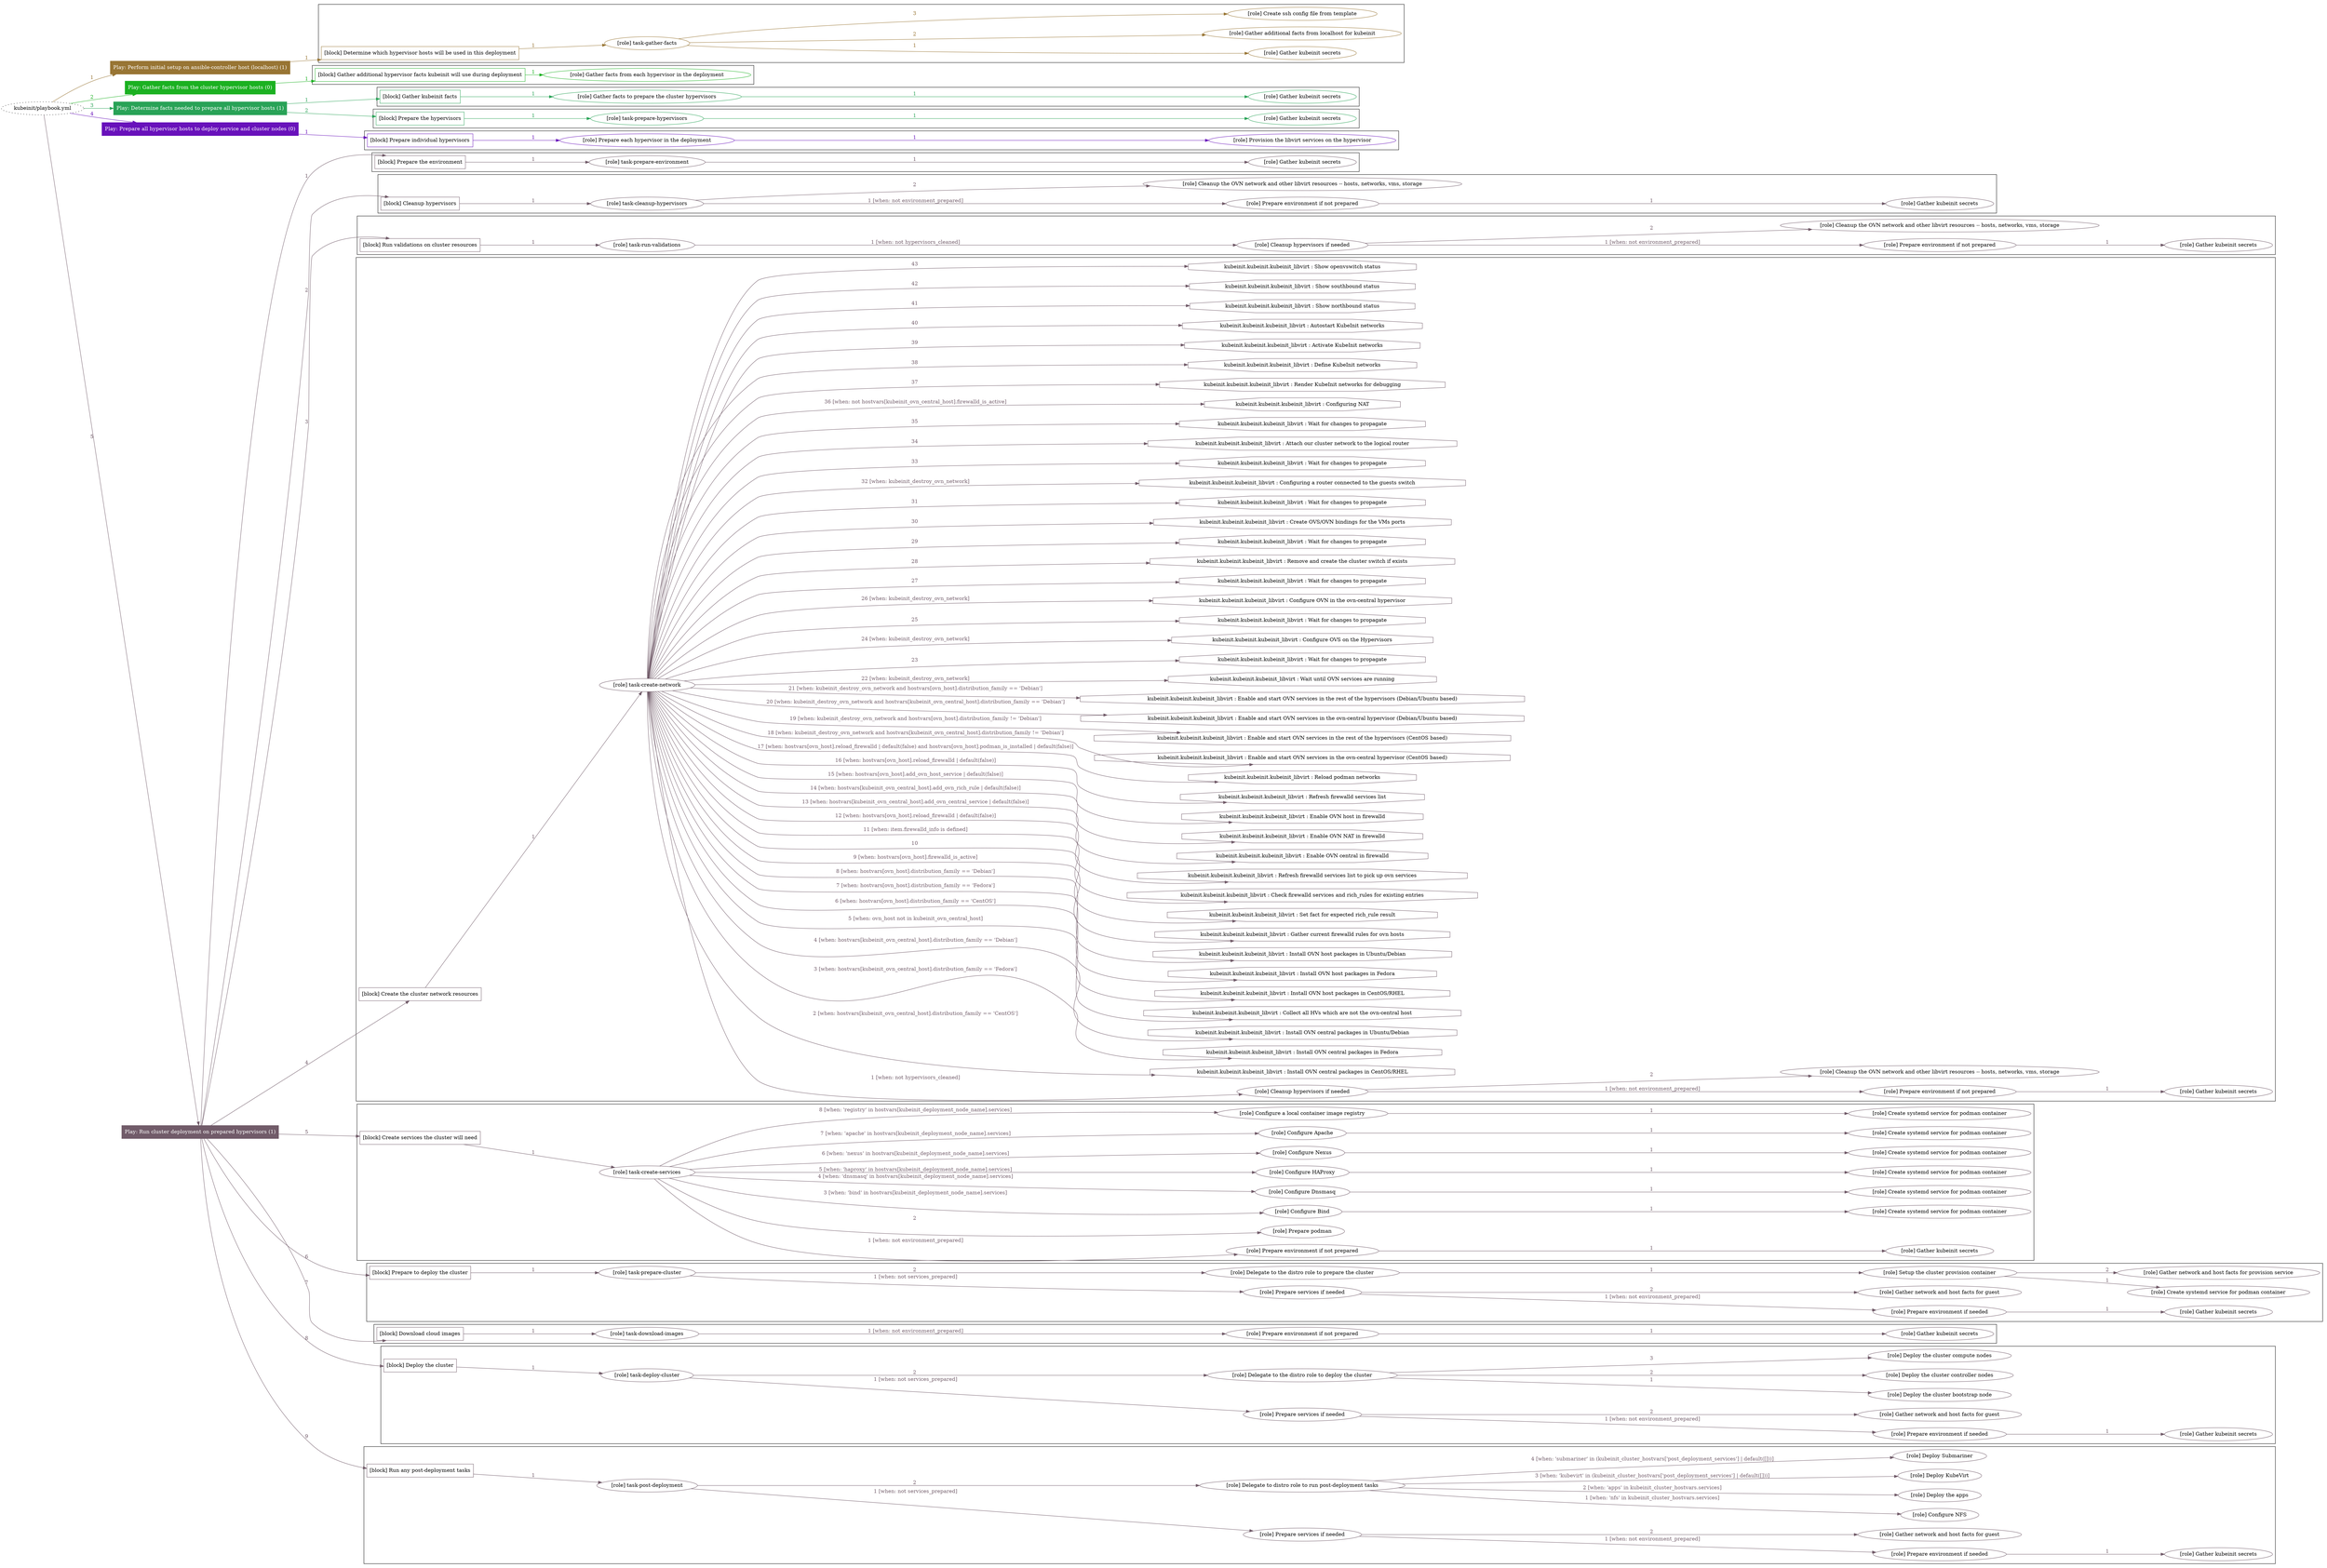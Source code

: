 digraph {
	graph [concentrate=true ordering=in rankdir=LR ratio=fill]
	edge [esep=5 sep=10]
	"kubeinit/playbook.yml" [URL="/home/runner/work/kubeinit/kubeinit/kubeinit/playbook.yml" id=playbook_6d75d7eb style=dotted]
	"kubeinit/playbook.yml" -> play_4eb28a0e [label="1 " color="#987534" fontcolor="#987534" id=edge_3b4f76fb labeltooltip="1 " tooltip="1 "]
	subgraph "Play: Perform initial setup on ansible-controller host (localhost) (1)" {
		play_4eb28a0e [label="Play: Perform initial setup on ansible-controller host (localhost) (1)" URL="/home/runner/work/kubeinit/kubeinit/kubeinit/playbook.yml" color="#987534" fontcolor="#ffffff" id=play_4eb28a0e shape=box style=filled tooltip=localhost]
		play_4eb28a0e -> block_fb39ab9a [label=1 color="#987534" fontcolor="#987534" id=edge_4cac0144 labeltooltip=1 tooltip=1]
		subgraph cluster_block_fb39ab9a {
			block_fb39ab9a [label="[block] Determine which hypervisor hosts will be used in this deployment" URL="/home/runner/work/kubeinit/kubeinit/kubeinit/playbook.yml" color="#987534" id=block_fb39ab9a labeltooltip="Determine which hypervisor hosts will be used in this deployment" shape=box tooltip="Determine which hypervisor hosts will be used in this deployment"]
			block_fb39ab9a -> role_07800cae [label="1 " color="#987534" fontcolor="#987534" id=edge_166e7431 labeltooltip="1 " tooltip="1 "]
			subgraph "task-gather-facts" {
				role_07800cae [label="[role] task-gather-facts" URL="/home/runner/work/kubeinit/kubeinit/kubeinit/playbook.yml" color="#987534" id=role_07800cae tooltip="task-gather-facts"]
				role_07800cae -> role_8bb4fa73 [label="1 " color="#987534" fontcolor="#987534" id=edge_39d17b05 labeltooltip="1 " tooltip="1 "]
				subgraph "Gather kubeinit secrets" {
					role_8bb4fa73 [label="[role] Gather kubeinit secrets" URL="/home/runner/.ansible/collections/ansible_collections/kubeinit/kubeinit/roles/kubeinit_prepare/tasks/build_hypervisors_group.yml" color="#987534" id=role_8bb4fa73 tooltip="Gather kubeinit secrets"]
				}
				role_07800cae -> role_4e947a62 [label="2 " color="#987534" fontcolor="#987534" id=edge_9e4c9662 labeltooltip="2 " tooltip="2 "]
				subgraph "Gather additional facts from localhost for kubeinit" {
					role_4e947a62 [label="[role] Gather additional facts from localhost for kubeinit" URL="/home/runner/.ansible/collections/ansible_collections/kubeinit/kubeinit/roles/kubeinit_prepare/tasks/build_hypervisors_group.yml" color="#987534" id=role_4e947a62 tooltip="Gather additional facts from localhost for kubeinit"]
				}
				role_07800cae -> role_e1479cbc [label="3 " color="#987534" fontcolor="#987534" id=edge_87c5c38b labeltooltip="3 " tooltip="3 "]
				subgraph "Create ssh config file from template" {
					role_e1479cbc [label="[role] Create ssh config file from template" URL="/home/runner/.ansible/collections/ansible_collections/kubeinit/kubeinit/roles/kubeinit_prepare/tasks/build_hypervisors_group.yml" color="#987534" id=role_e1479cbc tooltip="Create ssh config file from template"]
				}
			}
		}
	}
	"kubeinit/playbook.yml" -> play_75241814 [label="2 " color="#1bb121" fontcolor="#1bb121" id=edge_1bda5111 labeltooltip="2 " tooltip="2 "]
	subgraph "Play: Gather facts from the cluster hypervisor hosts (0)" {
		play_75241814 [label="Play: Gather facts from the cluster hypervisor hosts (0)" URL="/home/runner/work/kubeinit/kubeinit/kubeinit/playbook.yml" color="#1bb121" fontcolor="#ffffff" id=play_75241814 shape=box style=filled tooltip="Play: Gather facts from the cluster hypervisor hosts (0)"]
		play_75241814 -> block_23e46cdf [label=1 color="#1bb121" fontcolor="#1bb121" id=edge_33d0d968 labeltooltip=1 tooltip=1]
		subgraph cluster_block_23e46cdf {
			block_23e46cdf [label="[block] Gather additional hypervisor facts kubeinit will use during deployment" URL="/home/runner/work/kubeinit/kubeinit/kubeinit/playbook.yml" color="#1bb121" id=block_23e46cdf labeltooltip="Gather additional hypervisor facts kubeinit will use during deployment" shape=box tooltip="Gather additional hypervisor facts kubeinit will use during deployment"]
			block_23e46cdf -> role_6e5f811b [label="1 " color="#1bb121" fontcolor="#1bb121" id=edge_6fa440cb labeltooltip="1 " tooltip="1 "]
			subgraph "Gather facts from each hypervisor in the deployment" {
				role_6e5f811b [label="[role] Gather facts from each hypervisor in the deployment" URL="/home/runner/work/kubeinit/kubeinit/kubeinit/playbook.yml" color="#1bb121" id=role_6e5f811b tooltip="Gather facts from each hypervisor in the deployment"]
			}
		}
	}
	"kubeinit/playbook.yml" -> play_9c21afc1 [label="3 " color="#29a357" fontcolor="#29a357" id=edge_b201e40e labeltooltip="3 " tooltip="3 "]
	subgraph "Play: Determine facts needed to prepare all hypervisor hosts (1)" {
		play_9c21afc1 [label="Play: Determine facts needed to prepare all hypervisor hosts (1)" URL="/home/runner/work/kubeinit/kubeinit/kubeinit/playbook.yml" color="#29a357" fontcolor="#ffffff" id=play_9c21afc1 shape=box style=filled tooltip=localhost]
		play_9c21afc1 -> block_9061ac91 [label=1 color="#29a357" fontcolor="#29a357" id=edge_c41da6a5 labeltooltip=1 tooltip=1]
		subgraph cluster_block_9061ac91 {
			block_9061ac91 [label="[block] Gather kubeinit facts" URL="/home/runner/work/kubeinit/kubeinit/kubeinit/playbook.yml" color="#29a357" id=block_9061ac91 labeltooltip="Gather kubeinit facts" shape=box tooltip="Gather kubeinit facts"]
			block_9061ac91 -> role_3437f79a [label="1 " color="#29a357" fontcolor="#29a357" id=edge_a9e707d2 labeltooltip="1 " tooltip="1 "]
			subgraph "Gather facts to prepare the cluster hypervisors" {
				role_3437f79a [label="[role] Gather facts to prepare the cluster hypervisors" URL="/home/runner/work/kubeinit/kubeinit/kubeinit/playbook.yml" color="#29a357" id=role_3437f79a tooltip="Gather facts to prepare the cluster hypervisors"]
				role_3437f79a -> role_9d4a611f [label="1 " color="#29a357" fontcolor="#29a357" id=edge_6096acae labeltooltip="1 " tooltip="1 "]
				subgraph "Gather kubeinit secrets" {
					role_9d4a611f [label="[role] Gather kubeinit secrets" URL="/home/runner/.ansible/collections/ansible_collections/kubeinit/kubeinit/roles/kubeinit_prepare/tasks/gather_kubeinit_facts.yml" color="#29a357" id=role_9d4a611f tooltip="Gather kubeinit secrets"]
				}
			}
		}
		play_9c21afc1 -> block_7bc1961d [label=2 color="#29a357" fontcolor="#29a357" id=edge_66d991bd labeltooltip=2 tooltip=2]
		subgraph cluster_block_7bc1961d {
			block_7bc1961d [label="[block] Prepare the hypervisors" URL="/home/runner/work/kubeinit/kubeinit/kubeinit/playbook.yml" color="#29a357" id=block_7bc1961d labeltooltip="Prepare the hypervisors" shape=box tooltip="Prepare the hypervisors"]
			block_7bc1961d -> role_7c71cc6e [label="1 " color="#29a357" fontcolor="#29a357" id=edge_077ff791 labeltooltip="1 " tooltip="1 "]
			subgraph "task-prepare-hypervisors" {
				role_7c71cc6e [label="[role] task-prepare-hypervisors" URL="/home/runner/work/kubeinit/kubeinit/kubeinit/playbook.yml" color="#29a357" id=role_7c71cc6e tooltip="task-prepare-hypervisors"]
				role_7c71cc6e -> role_be514794 [label="1 " color="#29a357" fontcolor="#29a357" id=edge_4c6e8bc1 labeltooltip="1 " tooltip="1 "]
				subgraph "Gather kubeinit secrets" {
					role_be514794 [label="[role] Gather kubeinit secrets" URL="/home/runner/.ansible/collections/ansible_collections/kubeinit/kubeinit/roles/kubeinit_prepare/tasks/gather_kubeinit_facts.yml" color="#29a357" id=role_be514794 tooltip="Gather kubeinit secrets"]
				}
			}
		}
	}
	"kubeinit/playbook.yml" -> play_15785706 [label="4 " color="#6811bb" fontcolor="#6811bb" id=edge_51c49488 labeltooltip="4 " tooltip="4 "]
	subgraph "Play: Prepare all hypervisor hosts to deploy service and cluster nodes (0)" {
		play_15785706 [label="Play: Prepare all hypervisor hosts to deploy service and cluster nodes (0)" URL="/home/runner/work/kubeinit/kubeinit/kubeinit/playbook.yml" color="#6811bb" fontcolor="#ffffff" id=play_15785706 shape=box style=filled tooltip="Play: Prepare all hypervisor hosts to deploy service and cluster nodes (0)"]
		play_15785706 -> block_3d6f816b [label=1 color="#6811bb" fontcolor="#6811bb" id=edge_48ad31d1 labeltooltip=1 tooltip=1]
		subgraph cluster_block_3d6f816b {
			block_3d6f816b [label="[block] Prepare individual hypervisors" URL="/home/runner/work/kubeinit/kubeinit/kubeinit/playbook.yml" color="#6811bb" id=block_3d6f816b labeltooltip="Prepare individual hypervisors" shape=box tooltip="Prepare individual hypervisors"]
			block_3d6f816b -> role_06644fdf [label="1 " color="#6811bb" fontcolor="#6811bb" id=edge_9f1177c6 labeltooltip="1 " tooltip="1 "]
			subgraph "Prepare each hypervisor in the deployment" {
				role_06644fdf [label="[role] Prepare each hypervisor in the deployment" URL="/home/runner/work/kubeinit/kubeinit/kubeinit/playbook.yml" color="#6811bb" id=role_06644fdf tooltip="Prepare each hypervisor in the deployment"]
				role_06644fdf -> role_1c5d1056 [label="1 " color="#6811bb" fontcolor="#6811bb" id=edge_f5666bc3 labeltooltip="1 " tooltip="1 "]
				subgraph "Provision the libvirt services on the hypervisor" {
					role_1c5d1056 [label="[role] Provision the libvirt services on the hypervisor" URL="/home/runner/.ansible/collections/ansible_collections/kubeinit/kubeinit/roles/kubeinit_prepare/tasks/prepare_hypervisor.yml" color="#6811bb" id=role_1c5d1056 tooltip="Provision the libvirt services on the hypervisor"]
				}
			}
		}
	}
	"kubeinit/playbook.yml" -> play_b397185f [label="5 " color="#715b69" fontcolor="#715b69" id=edge_8660c170 labeltooltip="5 " tooltip="5 "]
	subgraph "Play: Run cluster deployment on prepared hypervisors (1)" {
		play_b397185f [label="Play: Run cluster deployment on prepared hypervisors (1)" URL="/home/runner/work/kubeinit/kubeinit/kubeinit/playbook.yml" color="#715b69" fontcolor="#ffffff" id=play_b397185f shape=box style=filled tooltip=localhost]
		play_b397185f -> block_2b05b793 [label=1 color="#715b69" fontcolor="#715b69" id=edge_0a16621f labeltooltip=1 tooltip=1]
		subgraph cluster_block_2b05b793 {
			block_2b05b793 [label="[block] Prepare the environment" URL="/home/runner/work/kubeinit/kubeinit/kubeinit/playbook.yml" color="#715b69" id=block_2b05b793 labeltooltip="Prepare the environment" shape=box tooltip="Prepare the environment"]
			block_2b05b793 -> role_a46974ef [label="1 " color="#715b69" fontcolor="#715b69" id=edge_7b7fa283 labeltooltip="1 " tooltip="1 "]
			subgraph "task-prepare-environment" {
				role_a46974ef [label="[role] task-prepare-environment" URL="/home/runner/work/kubeinit/kubeinit/kubeinit/playbook.yml" color="#715b69" id=role_a46974ef tooltip="task-prepare-environment"]
				role_a46974ef -> role_978f5d81 [label="1 " color="#715b69" fontcolor="#715b69" id=edge_ddf0b66c labeltooltip="1 " tooltip="1 "]
				subgraph "Gather kubeinit secrets" {
					role_978f5d81 [label="[role] Gather kubeinit secrets" URL="/home/runner/.ansible/collections/ansible_collections/kubeinit/kubeinit/roles/kubeinit_prepare/tasks/gather_kubeinit_facts.yml" color="#715b69" id=role_978f5d81 tooltip="Gather kubeinit secrets"]
				}
			}
		}
		play_b397185f -> block_1a4e50e2 [label=2 color="#715b69" fontcolor="#715b69" id=edge_62d15967 labeltooltip=2 tooltip=2]
		subgraph cluster_block_1a4e50e2 {
			block_1a4e50e2 [label="[block] Cleanup hypervisors" URL="/home/runner/work/kubeinit/kubeinit/kubeinit/playbook.yml" color="#715b69" id=block_1a4e50e2 labeltooltip="Cleanup hypervisors" shape=box tooltip="Cleanup hypervisors"]
			block_1a4e50e2 -> role_e2510f4d [label="1 " color="#715b69" fontcolor="#715b69" id=edge_af87c9c3 labeltooltip="1 " tooltip="1 "]
			subgraph "task-cleanup-hypervisors" {
				role_e2510f4d [label="[role] task-cleanup-hypervisors" URL="/home/runner/work/kubeinit/kubeinit/kubeinit/playbook.yml" color="#715b69" id=role_e2510f4d tooltip="task-cleanup-hypervisors"]
				role_e2510f4d -> role_85f9a94c [label="1 [when: not environment_prepared]" color="#715b69" fontcolor="#715b69" id=edge_fa3ff5d2 labeltooltip="1 [when: not environment_prepared]" tooltip="1 [when: not environment_prepared]"]
				subgraph "Prepare environment if not prepared" {
					role_85f9a94c [label="[role] Prepare environment if not prepared" URL="/home/runner/.ansible/collections/ansible_collections/kubeinit/kubeinit/roles/kubeinit_prepare/tasks/cleanup_hypervisors.yml" color="#715b69" id=role_85f9a94c tooltip="Prepare environment if not prepared"]
					role_85f9a94c -> role_9b2115af [label="1 " color="#715b69" fontcolor="#715b69" id=edge_398a1c6d labeltooltip="1 " tooltip="1 "]
					subgraph "Gather kubeinit secrets" {
						role_9b2115af [label="[role] Gather kubeinit secrets" URL="/home/runner/.ansible/collections/ansible_collections/kubeinit/kubeinit/roles/kubeinit_prepare/tasks/gather_kubeinit_facts.yml" color="#715b69" id=role_9b2115af tooltip="Gather kubeinit secrets"]
					}
				}
				role_e2510f4d -> role_89432fd5 [label="2 " color="#715b69" fontcolor="#715b69" id=edge_aeca4497 labeltooltip="2 " tooltip="2 "]
				subgraph "Cleanup the OVN network and other libvirt resources -- hosts, networks, vms, storage" {
					role_89432fd5 [label="[role] Cleanup the OVN network and other libvirt resources -- hosts, networks, vms, storage" URL="/home/runner/.ansible/collections/ansible_collections/kubeinit/kubeinit/roles/kubeinit_prepare/tasks/cleanup_hypervisors.yml" color="#715b69" id=role_89432fd5 tooltip="Cleanup the OVN network and other libvirt resources -- hosts, networks, vms, storage"]
				}
			}
		}
		play_b397185f -> block_05006219 [label=3 color="#715b69" fontcolor="#715b69" id=edge_dc81498e labeltooltip=3 tooltip=3]
		subgraph cluster_block_05006219 {
			block_05006219 [label="[block] Run validations on cluster resources" URL="/home/runner/work/kubeinit/kubeinit/kubeinit/playbook.yml" color="#715b69" id=block_05006219 labeltooltip="Run validations on cluster resources" shape=box tooltip="Run validations on cluster resources"]
			block_05006219 -> role_14a43bf3 [label="1 " color="#715b69" fontcolor="#715b69" id=edge_cbf61bd6 labeltooltip="1 " tooltip="1 "]
			subgraph "task-run-validations" {
				role_14a43bf3 [label="[role] task-run-validations" URL="/home/runner/work/kubeinit/kubeinit/kubeinit/playbook.yml" color="#715b69" id=role_14a43bf3 tooltip="task-run-validations"]
				role_14a43bf3 -> role_0a1571a3 [label="1 [when: not hypervisors_cleaned]" color="#715b69" fontcolor="#715b69" id=edge_62318ab8 labeltooltip="1 [when: not hypervisors_cleaned]" tooltip="1 [when: not hypervisors_cleaned]"]
				subgraph "Cleanup hypervisors if needed" {
					role_0a1571a3 [label="[role] Cleanup hypervisors if needed" URL="/home/runner/.ansible/collections/ansible_collections/kubeinit/kubeinit/roles/kubeinit_validations/tasks/main.yml" color="#715b69" id=role_0a1571a3 tooltip="Cleanup hypervisors if needed"]
					role_0a1571a3 -> role_46bb22bd [label="1 [when: not environment_prepared]" color="#715b69" fontcolor="#715b69" id=edge_9a21082a labeltooltip="1 [when: not environment_prepared]" tooltip="1 [when: not environment_prepared]"]
					subgraph "Prepare environment if not prepared" {
						role_46bb22bd [label="[role] Prepare environment if not prepared" URL="/home/runner/.ansible/collections/ansible_collections/kubeinit/kubeinit/roles/kubeinit_prepare/tasks/cleanup_hypervisors.yml" color="#715b69" id=role_46bb22bd tooltip="Prepare environment if not prepared"]
						role_46bb22bd -> role_bab0b6cd [label="1 " color="#715b69" fontcolor="#715b69" id=edge_37d23bde labeltooltip="1 " tooltip="1 "]
						subgraph "Gather kubeinit secrets" {
							role_bab0b6cd [label="[role] Gather kubeinit secrets" URL="/home/runner/.ansible/collections/ansible_collections/kubeinit/kubeinit/roles/kubeinit_prepare/tasks/gather_kubeinit_facts.yml" color="#715b69" id=role_bab0b6cd tooltip="Gather kubeinit secrets"]
						}
					}
					role_0a1571a3 -> role_cf003ab5 [label="2 " color="#715b69" fontcolor="#715b69" id=edge_b4029809 labeltooltip="2 " tooltip="2 "]
					subgraph "Cleanup the OVN network and other libvirt resources -- hosts, networks, vms, storage" {
						role_cf003ab5 [label="[role] Cleanup the OVN network and other libvirt resources -- hosts, networks, vms, storage" URL="/home/runner/.ansible/collections/ansible_collections/kubeinit/kubeinit/roles/kubeinit_prepare/tasks/cleanup_hypervisors.yml" color="#715b69" id=role_cf003ab5 tooltip="Cleanup the OVN network and other libvirt resources -- hosts, networks, vms, storage"]
					}
				}
			}
		}
		play_b397185f -> block_52501c06 [label=4 color="#715b69" fontcolor="#715b69" id=edge_0916c3d2 labeltooltip=4 tooltip=4]
		subgraph cluster_block_52501c06 {
			block_52501c06 [label="[block] Create the cluster network resources" URL="/home/runner/work/kubeinit/kubeinit/kubeinit/playbook.yml" color="#715b69" id=block_52501c06 labeltooltip="Create the cluster network resources" shape=box tooltip="Create the cluster network resources"]
			block_52501c06 -> role_22e535cb [label="1 " color="#715b69" fontcolor="#715b69" id=edge_737ae600 labeltooltip="1 " tooltip="1 "]
			subgraph "task-create-network" {
				role_22e535cb [label="[role] task-create-network" URL="/home/runner/work/kubeinit/kubeinit/kubeinit/playbook.yml" color="#715b69" id=role_22e535cb tooltip="task-create-network"]
				role_22e535cb -> role_11a67ffd [label="1 [when: not hypervisors_cleaned]" color="#715b69" fontcolor="#715b69" id=edge_b794220d labeltooltip="1 [when: not hypervisors_cleaned]" tooltip="1 [when: not hypervisors_cleaned]"]
				subgraph "Cleanup hypervisors if needed" {
					role_11a67ffd [label="[role] Cleanup hypervisors if needed" URL="/home/runner/.ansible/collections/ansible_collections/kubeinit/kubeinit/roles/kubeinit_libvirt/tasks/create_network.yml" color="#715b69" id=role_11a67ffd tooltip="Cleanup hypervisors if needed"]
					role_11a67ffd -> role_b684be13 [label="1 [when: not environment_prepared]" color="#715b69" fontcolor="#715b69" id=edge_80708741 labeltooltip="1 [when: not environment_prepared]" tooltip="1 [when: not environment_prepared]"]
					subgraph "Prepare environment if not prepared" {
						role_b684be13 [label="[role] Prepare environment if not prepared" URL="/home/runner/.ansible/collections/ansible_collections/kubeinit/kubeinit/roles/kubeinit_prepare/tasks/cleanup_hypervisors.yml" color="#715b69" id=role_b684be13 tooltip="Prepare environment if not prepared"]
						role_b684be13 -> role_3d6bea3a [label="1 " color="#715b69" fontcolor="#715b69" id=edge_d1b7e4b6 labeltooltip="1 " tooltip="1 "]
						subgraph "Gather kubeinit secrets" {
							role_3d6bea3a [label="[role] Gather kubeinit secrets" URL="/home/runner/.ansible/collections/ansible_collections/kubeinit/kubeinit/roles/kubeinit_prepare/tasks/gather_kubeinit_facts.yml" color="#715b69" id=role_3d6bea3a tooltip="Gather kubeinit secrets"]
						}
					}
					role_11a67ffd -> role_7292cc41 [label="2 " color="#715b69" fontcolor="#715b69" id=edge_49f2ae15 labeltooltip="2 " tooltip="2 "]
					subgraph "Cleanup the OVN network and other libvirt resources -- hosts, networks, vms, storage" {
						role_7292cc41 [label="[role] Cleanup the OVN network and other libvirt resources -- hosts, networks, vms, storage" URL="/home/runner/.ansible/collections/ansible_collections/kubeinit/kubeinit/roles/kubeinit_prepare/tasks/cleanup_hypervisors.yml" color="#715b69" id=role_7292cc41 tooltip="Cleanup the OVN network and other libvirt resources -- hosts, networks, vms, storage"]
					}
				}
				task_75db299d [label="kubeinit.kubeinit.kubeinit_libvirt : Install OVN central packages in CentOS/RHEL" URL="/home/runner/.ansible/collections/ansible_collections/kubeinit/kubeinit/roles/kubeinit_libvirt/tasks/create_network.yml" color="#715b69" id=task_75db299d shape=octagon tooltip="kubeinit.kubeinit.kubeinit_libvirt : Install OVN central packages in CentOS/RHEL"]
				role_22e535cb -> task_75db299d [label="2 [when: hostvars[kubeinit_ovn_central_host].distribution_family == 'CentOS']" color="#715b69" fontcolor="#715b69" id=edge_2349ebe8 labeltooltip="2 [when: hostvars[kubeinit_ovn_central_host].distribution_family == 'CentOS']" tooltip="2 [when: hostvars[kubeinit_ovn_central_host].distribution_family == 'CentOS']"]
				task_5f6b9db3 [label="kubeinit.kubeinit.kubeinit_libvirt : Install OVN central packages in Fedora" URL="/home/runner/.ansible/collections/ansible_collections/kubeinit/kubeinit/roles/kubeinit_libvirt/tasks/create_network.yml" color="#715b69" id=task_5f6b9db3 shape=octagon tooltip="kubeinit.kubeinit.kubeinit_libvirt : Install OVN central packages in Fedora"]
				role_22e535cb -> task_5f6b9db3 [label="3 [when: hostvars[kubeinit_ovn_central_host].distribution_family == 'Fedora']" color="#715b69" fontcolor="#715b69" id=edge_ddc7574a labeltooltip="3 [when: hostvars[kubeinit_ovn_central_host].distribution_family == 'Fedora']" tooltip="3 [when: hostvars[kubeinit_ovn_central_host].distribution_family == 'Fedora']"]
				task_d08a62e4 [label="kubeinit.kubeinit.kubeinit_libvirt : Install OVN central packages in Ubuntu/Debian" URL="/home/runner/.ansible/collections/ansible_collections/kubeinit/kubeinit/roles/kubeinit_libvirt/tasks/create_network.yml" color="#715b69" id=task_d08a62e4 shape=octagon tooltip="kubeinit.kubeinit.kubeinit_libvirt : Install OVN central packages in Ubuntu/Debian"]
				role_22e535cb -> task_d08a62e4 [label="4 [when: hostvars[kubeinit_ovn_central_host].distribution_family == 'Debian']" color="#715b69" fontcolor="#715b69" id=edge_34fd454f labeltooltip="4 [when: hostvars[kubeinit_ovn_central_host].distribution_family == 'Debian']" tooltip="4 [when: hostvars[kubeinit_ovn_central_host].distribution_family == 'Debian']"]
				task_a85b645b [label="kubeinit.kubeinit.kubeinit_libvirt : Collect all HVs which are not the ovn-central host" URL="/home/runner/.ansible/collections/ansible_collections/kubeinit/kubeinit/roles/kubeinit_libvirt/tasks/create_network.yml" color="#715b69" id=task_a85b645b shape=octagon tooltip="kubeinit.kubeinit.kubeinit_libvirt : Collect all HVs which are not the ovn-central host"]
				role_22e535cb -> task_a85b645b [label="5 [when: ovn_host not in kubeinit_ovn_central_host]" color="#715b69" fontcolor="#715b69" id=edge_20fb3e56 labeltooltip="5 [when: ovn_host not in kubeinit_ovn_central_host]" tooltip="5 [when: ovn_host not in kubeinit_ovn_central_host]"]
				task_30f2b052 [label="kubeinit.kubeinit.kubeinit_libvirt : Install OVN host packages in CentOS/RHEL" URL="/home/runner/.ansible/collections/ansible_collections/kubeinit/kubeinit/roles/kubeinit_libvirt/tasks/create_network.yml" color="#715b69" id=task_30f2b052 shape=octagon tooltip="kubeinit.kubeinit.kubeinit_libvirt : Install OVN host packages in CentOS/RHEL"]
				role_22e535cb -> task_30f2b052 [label="6 [when: hostvars[ovn_host].distribution_family == 'CentOS']" color="#715b69" fontcolor="#715b69" id=edge_58d2f2a1 labeltooltip="6 [when: hostvars[ovn_host].distribution_family == 'CentOS']" tooltip="6 [when: hostvars[ovn_host].distribution_family == 'CentOS']"]
				task_d2ca5d58 [label="kubeinit.kubeinit.kubeinit_libvirt : Install OVN host packages in Fedora" URL="/home/runner/.ansible/collections/ansible_collections/kubeinit/kubeinit/roles/kubeinit_libvirt/tasks/create_network.yml" color="#715b69" id=task_d2ca5d58 shape=octagon tooltip="kubeinit.kubeinit.kubeinit_libvirt : Install OVN host packages in Fedora"]
				role_22e535cb -> task_d2ca5d58 [label="7 [when: hostvars[ovn_host].distribution_family == 'Fedora']" color="#715b69" fontcolor="#715b69" id=edge_36775ff4 labeltooltip="7 [when: hostvars[ovn_host].distribution_family == 'Fedora']" tooltip="7 [when: hostvars[ovn_host].distribution_family == 'Fedora']"]
				task_02003864 [label="kubeinit.kubeinit.kubeinit_libvirt : Install OVN host packages in Ubuntu/Debian" URL="/home/runner/.ansible/collections/ansible_collections/kubeinit/kubeinit/roles/kubeinit_libvirt/tasks/create_network.yml" color="#715b69" id=task_02003864 shape=octagon tooltip="kubeinit.kubeinit.kubeinit_libvirt : Install OVN host packages in Ubuntu/Debian"]
				role_22e535cb -> task_02003864 [label="8 [when: hostvars[ovn_host].distribution_family == 'Debian']" color="#715b69" fontcolor="#715b69" id=edge_bc01974a labeltooltip="8 [when: hostvars[ovn_host].distribution_family == 'Debian']" tooltip="8 [when: hostvars[ovn_host].distribution_family == 'Debian']"]
				task_171d6b0f [label="kubeinit.kubeinit.kubeinit_libvirt : Gather current firewalld rules for ovn hosts" URL="/home/runner/.ansible/collections/ansible_collections/kubeinit/kubeinit/roles/kubeinit_libvirt/tasks/create_network.yml" color="#715b69" id=task_171d6b0f shape=octagon tooltip="kubeinit.kubeinit.kubeinit_libvirt : Gather current firewalld rules for ovn hosts"]
				role_22e535cb -> task_171d6b0f [label="9 [when: hostvars[ovn_host].firewalld_is_active]" color="#715b69" fontcolor="#715b69" id=edge_450ec5b0 labeltooltip="9 [when: hostvars[ovn_host].firewalld_is_active]" tooltip="9 [when: hostvars[ovn_host].firewalld_is_active]"]
				task_baed5d17 [label="kubeinit.kubeinit.kubeinit_libvirt : Set fact for expected rich_rule result" URL="/home/runner/.ansible/collections/ansible_collections/kubeinit/kubeinit/roles/kubeinit_libvirt/tasks/create_network.yml" color="#715b69" id=task_baed5d17 shape=octagon tooltip="kubeinit.kubeinit.kubeinit_libvirt : Set fact for expected rich_rule result"]
				role_22e535cb -> task_baed5d17 [label="10 " color="#715b69" fontcolor="#715b69" id=edge_38d6e452 labeltooltip="10 " tooltip="10 "]
				task_8e35f019 [label="kubeinit.kubeinit.kubeinit_libvirt : Check firewalld services and rich_rules for existing entries" URL="/home/runner/.ansible/collections/ansible_collections/kubeinit/kubeinit/roles/kubeinit_libvirt/tasks/create_network.yml" color="#715b69" id=task_8e35f019 shape=octagon tooltip="kubeinit.kubeinit.kubeinit_libvirt : Check firewalld services and rich_rules for existing entries"]
				role_22e535cb -> task_8e35f019 [label="11 [when: item.firewalld_info is defined]" color="#715b69" fontcolor="#715b69" id=edge_f06f4f9c labeltooltip="11 [when: item.firewalld_info is defined]" tooltip="11 [when: item.firewalld_info is defined]"]
				task_431a03b7 [label="kubeinit.kubeinit.kubeinit_libvirt : Refresh firewalld services list to pick up ovn services" URL="/home/runner/.ansible/collections/ansible_collections/kubeinit/kubeinit/roles/kubeinit_libvirt/tasks/create_network.yml" color="#715b69" id=task_431a03b7 shape=octagon tooltip="kubeinit.kubeinit.kubeinit_libvirt : Refresh firewalld services list to pick up ovn services"]
				role_22e535cb -> task_431a03b7 [label="12 [when: hostvars[ovn_host].reload_firewalld | default(false)]" color="#715b69" fontcolor="#715b69" id=edge_f88ddc78 labeltooltip="12 [when: hostvars[ovn_host].reload_firewalld | default(false)]" tooltip="12 [when: hostvars[ovn_host].reload_firewalld | default(false)]"]
				task_f9df7c4b [label="kubeinit.kubeinit.kubeinit_libvirt : Enable OVN central in firewalld" URL="/home/runner/.ansible/collections/ansible_collections/kubeinit/kubeinit/roles/kubeinit_libvirt/tasks/create_network.yml" color="#715b69" id=task_f9df7c4b shape=octagon tooltip="kubeinit.kubeinit.kubeinit_libvirt : Enable OVN central in firewalld"]
				role_22e535cb -> task_f9df7c4b [label="13 [when: hostvars[kubeinit_ovn_central_host].add_ovn_central_service | default(false)]" color="#715b69" fontcolor="#715b69" id=edge_f48587f3 labeltooltip="13 [when: hostvars[kubeinit_ovn_central_host].add_ovn_central_service | default(false)]" tooltip="13 [when: hostvars[kubeinit_ovn_central_host].add_ovn_central_service | default(false)]"]
				task_0425b83f [label="kubeinit.kubeinit.kubeinit_libvirt : Enable OVN NAT in firewalld" URL="/home/runner/.ansible/collections/ansible_collections/kubeinit/kubeinit/roles/kubeinit_libvirt/tasks/create_network.yml" color="#715b69" id=task_0425b83f shape=octagon tooltip="kubeinit.kubeinit.kubeinit_libvirt : Enable OVN NAT in firewalld"]
				role_22e535cb -> task_0425b83f [label="14 [when: hostvars[kubeinit_ovn_central_host].add_ovn_rich_rule | default(false)]" color="#715b69" fontcolor="#715b69" id=edge_50b6644c labeltooltip="14 [when: hostvars[kubeinit_ovn_central_host].add_ovn_rich_rule | default(false)]" tooltip="14 [when: hostvars[kubeinit_ovn_central_host].add_ovn_rich_rule | default(false)]"]
				task_2276d5ed [label="kubeinit.kubeinit.kubeinit_libvirt : Enable OVN host in firewalld" URL="/home/runner/.ansible/collections/ansible_collections/kubeinit/kubeinit/roles/kubeinit_libvirt/tasks/create_network.yml" color="#715b69" id=task_2276d5ed shape=octagon tooltip="kubeinit.kubeinit.kubeinit_libvirt : Enable OVN host in firewalld"]
				role_22e535cb -> task_2276d5ed [label="15 [when: hostvars[ovn_host].add_ovn_host_service | default(false)]" color="#715b69" fontcolor="#715b69" id=edge_3e7f0f23 labeltooltip="15 [when: hostvars[ovn_host].add_ovn_host_service | default(false)]" tooltip="15 [when: hostvars[ovn_host].add_ovn_host_service | default(false)]"]
				task_934fccf5 [label="kubeinit.kubeinit.kubeinit_libvirt : Refresh firewalld services list" URL="/home/runner/.ansible/collections/ansible_collections/kubeinit/kubeinit/roles/kubeinit_libvirt/tasks/create_network.yml" color="#715b69" id=task_934fccf5 shape=octagon tooltip="kubeinit.kubeinit.kubeinit_libvirt : Refresh firewalld services list"]
				role_22e535cb -> task_934fccf5 [label="16 [when: hostvars[ovn_host].reload_firewalld | default(false)]" color="#715b69" fontcolor="#715b69" id=edge_28612c61 labeltooltip="16 [when: hostvars[ovn_host].reload_firewalld | default(false)]" tooltip="16 [when: hostvars[ovn_host].reload_firewalld | default(false)]"]
				task_1e9b42ad [label="kubeinit.kubeinit.kubeinit_libvirt : Reload podman networks" URL="/home/runner/.ansible/collections/ansible_collections/kubeinit/kubeinit/roles/kubeinit_libvirt/tasks/create_network.yml" color="#715b69" id=task_1e9b42ad shape=octagon tooltip="kubeinit.kubeinit.kubeinit_libvirt : Reload podman networks"]
				role_22e535cb -> task_1e9b42ad [label="17 [when: hostvars[ovn_host].reload_firewalld | default(false) and hostvars[ovn_host].podman_is_installed | default(false)]" color="#715b69" fontcolor="#715b69" id=edge_a829b250 labeltooltip="17 [when: hostvars[ovn_host].reload_firewalld | default(false) and hostvars[ovn_host].podman_is_installed | default(false)]" tooltip="17 [when: hostvars[ovn_host].reload_firewalld | default(false) and hostvars[ovn_host].podman_is_installed | default(false)]"]
				task_167f47f0 [label="kubeinit.kubeinit.kubeinit_libvirt : Enable and start OVN services in the ovn-central hypervisor (CentOS based)" URL="/home/runner/.ansible/collections/ansible_collections/kubeinit/kubeinit/roles/kubeinit_libvirt/tasks/create_network.yml" color="#715b69" id=task_167f47f0 shape=octagon tooltip="kubeinit.kubeinit.kubeinit_libvirt : Enable and start OVN services in the ovn-central hypervisor (CentOS based)"]
				role_22e535cb -> task_167f47f0 [label="18 [when: kubeinit_destroy_ovn_network and hostvars[kubeinit_ovn_central_host].distribution_family != 'Debian']" color="#715b69" fontcolor="#715b69" id=edge_c890f023 labeltooltip="18 [when: kubeinit_destroy_ovn_network and hostvars[kubeinit_ovn_central_host].distribution_family != 'Debian']" tooltip="18 [when: kubeinit_destroy_ovn_network and hostvars[kubeinit_ovn_central_host].distribution_family != 'Debian']"]
				task_dd073009 [label="kubeinit.kubeinit.kubeinit_libvirt : Enable and start OVN services in the rest of the hypervisors (CentOS based)" URL="/home/runner/.ansible/collections/ansible_collections/kubeinit/kubeinit/roles/kubeinit_libvirt/tasks/create_network.yml" color="#715b69" id=task_dd073009 shape=octagon tooltip="kubeinit.kubeinit.kubeinit_libvirt : Enable and start OVN services in the rest of the hypervisors (CentOS based)"]
				role_22e535cb -> task_dd073009 [label="19 [when: kubeinit_destroy_ovn_network and hostvars[ovn_host].distribution_family != 'Debian']" color="#715b69" fontcolor="#715b69" id=edge_0732b264 labeltooltip="19 [when: kubeinit_destroy_ovn_network and hostvars[ovn_host].distribution_family != 'Debian']" tooltip="19 [when: kubeinit_destroy_ovn_network and hostvars[ovn_host].distribution_family != 'Debian']"]
				task_1ae11dac [label="kubeinit.kubeinit.kubeinit_libvirt : Enable and start OVN services in the ovn-central hypervisor (Debian/Ubuntu based)" URL="/home/runner/.ansible/collections/ansible_collections/kubeinit/kubeinit/roles/kubeinit_libvirt/tasks/create_network.yml" color="#715b69" id=task_1ae11dac shape=octagon tooltip="kubeinit.kubeinit.kubeinit_libvirt : Enable and start OVN services in the ovn-central hypervisor (Debian/Ubuntu based)"]
				role_22e535cb -> task_1ae11dac [label="20 [when: kubeinit_destroy_ovn_network and hostvars[kubeinit_ovn_central_host].distribution_family == 'Debian']" color="#715b69" fontcolor="#715b69" id=edge_80996796 labeltooltip="20 [when: kubeinit_destroy_ovn_network and hostvars[kubeinit_ovn_central_host].distribution_family == 'Debian']" tooltip="20 [when: kubeinit_destroy_ovn_network and hostvars[kubeinit_ovn_central_host].distribution_family == 'Debian']"]
				task_8f32f55f [label="kubeinit.kubeinit.kubeinit_libvirt : Enable and start OVN services in the rest of the hypervisors (Debian/Ubuntu based)" URL="/home/runner/.ansible/collections/ansible_collections/kubeinit/kubeinit/roles/kubeinit_libvirt/tasks/create_network.yml" color="#715b69" id=task_8f32f55f shape=octagon tooltip="kubeinit.kubeinit.kubeinit_libvirt : Enable and start OVN services in the rest of the hypervisors (Debian/Ubuntu based)"]
				role_22e535cb -> task_8f32f55f [label="21 [when: kubeinit_destroy_ovn_network and hostvars[ovn_host].distribution_family == 'Debian']" color="#715b69" fontcolor="#715b69" id=edge_9fb55336 labeltooltip="21 [when: kubeinit_destroy_ovn_network and hostvars[ovn_host].distribution_family == 'Debian']" tooltip="21 [when: kubeinit_destroy_ovn_network and hostvars[ovn_host].distribution_family == 'Debian']"]
				task_5b0f52d7 [label="kubeinit.kubeinit.kubeinit_libvirt : Wait until OVN services are running" URL="/home/runner/.ansible/collections/ansible_collections/kubeinit/kubeinit/roles/kubeinit_libvirt/tasks/create_network.yml" color="#715b69" id=task_5b0f52d7 shape=octagon tooltip="kubeinit.kubeinit.kubeinit_libvirt : Wait until OVN services are running"]
				role_22e535cb -> task_5b0f52d7 [label="22 [when: kubeinit_destroy_ovn_network]" color="#715b69" fontcolor="#715b69" id=edge_352b51f9 labeltooltip="22 [when: kubeinit_destroy_ovn_network]" tooltip="22 [when: kubeinit_destroy_ovn_network]"]
				task_c4889fe5 [label="kubeinit.kubeinit.kubeinit_libvirt : Wait for changes to propagate" URL="/home/runner/.ansible/collections/ansible_collections/kubeinit/kubeinit/roles/kubeinit_libvirt/tasks/create_network.yml" color="#715b69" id=task_c4889fe5 shape=octagon tooltip="kubeinit.kubeinit.kubeinit_libvirt : Wait for changes to propagate"]
				role_22e535cb -> task_c4889fe5 [label="23 " color="#715b69" fontcolor="#715b69" id=edge_5219ddf5 labeltooltip="23 " tooltip="23 "]
				task_030c588f [label="kubeinit.kubeinit.kubeinit_libvirt : Configure OVS on the Hypervisors" URL="/home/runner/.ansible/collections/ansible_collections/kubeinit/kubeinit/roles/kubeinit_libvirt/tasks/create_network.yml" color="#715b69" id=task_030c588f shape=octagon tooltip="kubeinit.kubeinit.kubeinit_libvirt : Configure OVS on the Hypervisors"]
				role_22e535cb -> task_030c588f [label="24 [when: kubeinit_destroy_ovn_network]" color="#715b69" fontcolor="#715b69" id=edge_80cb30fa labeltooltip="24 [when: kubeinit_destroy_ovn_network]" tooltip="24 [when: kubeinit_destroy_ovn_network]"]
				task_c3c5f902 [label="kubeinit.kubeinit.kubeinit_libvirt : Wait for changes to propagate" URL="/home/runner/.ansible/collections/ansible_collections/kubeinit/kubeinit/roles/kubeinit_libvirt/tasks/create_network.yml" color="#715b69" id=task_c3c5f902 shape=octagon tooltip="kubeinit.kubeinit.kubeinit_libvirt : Wait for changes to propagate"]
				role_22e535cb -> task_c3c5f902 [label="25 " color="#715b69" fontcolor="#715b69" id=edge_4ad02591 labeltooltip="25 " tooltip="25 "]
				task_d779b9bf [label="kubeinit.kubeinit.kubeinit_libvirt : Configure OVN in the ovn-central hypervisor" URL="/home/runner/.ansible/collections/ansible_collections/kubeinit/kubeinit/roles/kubeinit_libvirt/tasks/create_network.yml" color="#715b69" id=task_d779b9bf shape=octagon tooltip="kubeinit.kubeinit.kubeinit_libvirt : Configure OVN in the ovn-central hypervisor"]
				role_22e535cb -> task_d779b9bf [label="26 [when: kubeinit_destroy_ovn_network]" color="#715b69" fontcolor="#715b69" id=edge_6122596f labeltooltip="26 [when: kubeinit_destroy_ovn_network]" tooltip="26 [when: kubeinit_destroy_ovn_network]"]
				task_92225478 [label="kubeinit.kubeinit.kubeinit_libvirt : Wait for changes to propagate" URL="/home/runner/.ansible/collections/ansible_collections/kubeinit/kubeinit/roles/kubeinit_libvirt/tasks/create_network.yml" color="#715b69" id=task_92225478 shape=octagon tooltip="kubeinit.kubeinit.kubeinit_libvirt : Wait for changes to propagate"]
				role_22e535cb -> task_92225478 [label="27 " color="#715b69" fontcolor="#715b69" id=edge_108e5219 labeltooltip="27 " tooltip="27 "]
				task_7e62c1fe [label="kubeinit.kubeinit.kubeinit_libvirt : Remove and create the cluster switch if exists" URL="/home/runner/.ansible/collections/ansible_collections/kubeinit/kubeinit/roles/kubeinit_libvirt/tasks/create_network.yml" color="#715b69" id=task_7e62c1fe shape=octagon tooltip="kubeinit.kubeinit.kubeinit_libvirt : Remove and create the cluster switch if exists"]
				role_22e535cb -> task_7e62c1fe [label="28 " color="#715b69" fontcolor="#715b69" id=edge_852a6bc1 labeltooltip="28 " tooltip="28 "]
				task_b26e948d [label="kubeinit.kubeinit.kubeinit_libvirt : Wait for changes to propagate" URL="/home/runner/.ansible/collections/ansible_collections/kubeinit/kubeinit/roles/kubeinit_libvirt/tasks/create_network.yml" color="#715b69" id=task_b26e948d shape=octagon tooltip="kubeinit.kubeinit.kubeinit_libvirt : Wait for changes to propagate"]
				role_22e535cb -> task_b26e948d [label="29 " color="#715b69" fontcolor="#715b69" id=edge_830fe6c6 labeltooltip="29 " tooltip="29 "]
				task_5101446b [label="kubeinit.kubeinit.kubeinit_libvirt : Create OVS/OVN bindings for the VMs ports" URL="/home/runner/.ansible/collections/ansible_collections/kubeinit/kubeinit/roles/kubeinit_libvirt/tasks/create_network.yml" color="#715b69" id=task_5101446b shape=octagon tooltip="kubeinit.kubeinit.kubeinit_libvirt : Create OVS/OVN bindings for the VMs ports"]
				role_22e535cb -> task_5101446b [label="30 " color="#715b69" fontcolor="#715b69" id=edge_ba99b8ef labeltooltip="30 " tooltip="30 "]
				task_c295df84 [label="kubeinit.kubeinit.kubeinit_libvirt : Wait for changes to propagate" URL="/home/runner/.ansible/collections/ansible_collections/kubeinit/kubeinit/roles/kubeinit_libvirt/tasks/create_network.yml" color="#715b69" id=task_c295df84 shape=octagon tooltip="kubeinit.kubeinit.kubeinit_libvirt : Wait for changes to propagate"]
				role_22e535cb -> task_c295df84 [label="31 " color="#715b69" fontcolor="#715b69" id=edge_35242a1f labeltooltip="31 " tooltip="31 "]
				task_5abcf994 [label="kubeinit.kubeinit.kubeinit_libvirt : Configuring a router connected to the guests switch" URL="/home/runner/.ansible/collections/ansible_collections/kubeinit/kubeinit/roles/kubeinit_libvirt/tasks/create_network.yml" color="#715b69" id=task_5abcf994 shape=octagon tooltip="kubeinit.kubeinit.kubeinit_libvirt : Configuring a router connected to the guests switch"]
				role_22e535cb -> task_5abcf994 [label="32 [when: kubeinit_destroy_ovn_network]" color="#715b69" fontcolor="#715b69" id=edge_5e600029 labeltooltip="32 [when: kubeinit_destroy_ovn_network]" tooltip="32 [when: kubeinit_destroy_ovn_network]"]
				task_73d160db [label="kubeinit.kubeinit.kubeinit_libvirt : Wait for changes to propagate" URL="/home/runner/.ansible/collections/ansible_collections/kubeinit/kubeinit/roles/kubeinit_libvirt/tasks/create_network.yml" color="#715b69" id=task_73d160db shape=octagon tooltip="kubeinit.kubeinit.kubeinit_libvirt : Wait for changes to propagate"]
				role_22e535cb -> task_73d160db [label="33 " color="#715b69" fontcolor="#715b69" id=edge_ecee85dc labeltooltip="33 " tooltip="33 "]
				task_803e587f [label="kubeinit.kubeinit.kubeinit_libvirt : Attach our cluster network to the logical router" URL="/home/runner/.ansible/collections/ansible_collections/kubeinit/kubeinit/roles/kubeinit_libvirt/tasks/create_network.yml" color="#715b69" id=task_803e587f shape=octagon tooltip="kubeinit.kubeinit.kubeinit_libvirt : Attach our cluster network to the logical router"]
				role_22e535cb -> task_803e587f [label="34 " color="#715b69" fontcolor="#715b69" id=edge_f6c0be3a labeltooltip="34 " tooltip="34 "]
				task_10886fb0 [label="kubeinit.kubeinit.kubeinit_libvirt : Wait for changes to propagate" URL="/home/runner/.ansible/collections/ansible_collections/kubeinit/kubeinit/roles/kubeinit_libvirt/tasks/create_network.yml" color="#715b69" id=task_10886fb0 shape=octagon tooltip="kubeinit.kubeinit.kubeinit_libvirt : Wait for changes to propagate"]
				role_22e535cb -> task_10886fb0 [label="35 " color="#715b69" fontcolor="#715b69" id=edge_d89baed0 labeltooltip="35 " tooltip="35 "]
				task_a02e8be2 [label="kubeinit.kubeinit.kubeinit_libvirt : Configuring NAT" URL="/home/runner/.ansible/collections/ansible_collections/kubeinit/kubeinit/roles/kubeinit_libvirt/tasks/create_network.yml" color="#715b69" id=task_a02e8be2 shape=octagon tooltip="kubeinit.kubeinit.kubeinit_libvirt : Configuring NAT"]
				role_22e535cb -> task_a02e8be2 [label="36 [when: not hostvars[kubeinit_ovn_central_host].firewalld_is_active]" color="#715b69" fontcolor="#715b69" id=edge_eab29aa0 labeltooltip="36 [when: not hostvars[kubeinit_ovn_central_host].firewalld_is_active]" tooltip="36 [when: not hostvars[kubeinit_ovn_central_host].firewalld_is_active]"]
				task_e2df2964 [label="kubeinit.kubeinit.kubeinit_libvirt : Render KubeInit networks for debugging" URL="/home/runner/.ansible/collections/ansible_collections/kubeinit/kubeinit/roles/kubeinit_libvirt/tasks/create_network.yml" color="#715b69" id=task_e2df2964 shape=octagon tooltip="kubeinit.kubeinit.kubeinit_libvirt : Render KubeInit networks for debugging"]
				role_22e535cb -> task_e2df2964 [label="37 " color="#715b69" fontcolor="#715b69" id=edge_23cc6d03 labeltooltip="37 " tooltip="37 "]
				task_4d1b1b87 [label="kubeinit.kubeinit.kubeinit_libvirt : Define KubeInit networks" URL="/home/runner/.ansible/collections/ansible_collections/kubeinit/kubeinit/roles/kubeinit_libvirt/tasks/create_network.yml" color="#715b69" id=task_4d1b1b87 shape=octagon tooltip="kubeinit.kubeinit.kubeinit_libvirt : Define KubeInit networks"]
				role_22e535cb -> task_4d1b1b87 [label="38 " color="#715b69" fontcolor="#715b69" id=edge_07dae8cb labeltooltip="38 " tooltip="38 "]
				task_ce2dd3a4 [label="kubeinit.kubeinit.kubeinit_libvirt : Activate KubeInit networks" URL="/home/runner/.ansible/collections/ansible_collections/kubeinit/kubeinit/roles/kubeinit_libvirt/tasks/create_network.yml" color="#715b69" id=task_ce2dd3a4 shape=octagon tooltip="kubeinit.kubeinit.kubeinit_libvirt : Activate KubeInit networks"]
				role_22e535cb -> task_ce2dd3a4 [label="39 " color="#715b69" fontcolor="#715b69" id=edge_84be4779 labeltooltip="39 " tooltip="39 "]
				task_90cd9a5d [label="kubeinit.kubeinit.kubeinit_libvirt : Autostart KubeInit networks" URL="/home/runner/.ansible/collections/ansible_collections/kubeinit/kubeinit/roles/kubeinit_libvirt/tasks/create_network.yml" color="#715b69" id=task_90cd9a5d shape=octagon tooltip="kubeinit.kubeinit.kubeinit_libvirt : Autostart KubeInit networks"]
				role_22e535cb -> task_90cd9a5d [label="40 " color="#715b69" fontcolor="#715b69" id=edge_861f2d56 labeltooltip="40 " tooltip="40 "]
				task_9f117a0b [label="kubeinit.kubeinit.kubeinit_libvirt : Show northbound status" URL="/home/runner/.ansible/collections/ansible_collections/kubeinit/kubeinit/roles/kubeinit_libvirt/tasks/create_network.yml" color="#715b69" id=task_9f117a0b shape=octagon tooltip="kubeinit.kubeinit.kubeinit_libvirt : Show northbound status"]
				role_22e535cb -> task_9f117a0b [label="41 " color="#715b69" fontcolor="#715b69" id=edge_e6610cc3 labeltooltip="41 " tooltip="41 "]
				task_5b414525 [label="kubeinit.kubeinit.kubeinit_libvirt : Show southbound status" URL="/home/runner/.ansible/collections/ansible_collections/kubeinit/kubeinit/roles/kubeinit_libvirt/tasks/create_network.yml" color="#715b69" id=task_5b414525 shape=octagon tooltip="kubeinit.kubeinit.kubeinit_libvirt : Show southbound status"]
				role_22e535cb -> task_5b414525 [label="42 " color="#715b69" fontcolor="#715b69" id=edge_bd87c8b8 labeltooltip="42 " tooltip="42 "]
				task_47ef0fd6 [label="kubeinit.kubeinit.kubeinit_libvirt : Show openvswitch status" URL="/home/runner/.ansible/collections/ansible_collections/kubeinit/kubeinit/roles/kubeinit_libvirt/tasks/create_network.yml" color="#715b69" id=task_47ef0fd6 shape=octagon tooltip="kubeinit.kubeinit.kubeinit_libvirt : Show openvswitch status"]
				role_22e535cb -> task_47ef0fd6 [label="43 " color="#715b69" fontcolor="#715b69" id=edge_96b89e85 labeltooltip="43 " tooltip="43 "]
			}
		}
		play_b397185f -> block_7a1fa4bb [label=5 color="#715b69" fontcolor="#715b69" id=edge_a51a9a0a labeltooltip=5 tooltip=5]
		subgraph cluster_block_7a1fa4bb {
			block_7a1fa4bb [label="[block] Create services the cluster will need" URL="/home/runner/work/kubeinit/kubeinit/kubeinit/playbook.yml" color="#715b69" id=block_7a1fa4bb labeltooltip="Create services the cluster will need" shape=box tooltip="Create services the cluster will need"]
			block_7a1fa4bb -> role_7cde7de0 [label="1 " color="#715b69" fontcolor="#715b69" id=edge_bcaa9168 labeltooltip="1 " tooltip="1 "]
			subgraph "task-create-services" {
				role_7cde7de0 [label="[role] task-create-services" URL="/home/runner/work/kubeinit/kubeinit/kubeinit/playbook.yml" color="#715b69" id=role_7cde7de0 tooltip="task-create-services"]
				role_7cde7de0 -> role_b79b4801 [label="1 [when: not environment_prepared]" color="#715b69" fontcolor="#715b69" id=edge_0a7dedc3 labeltooltip="1 [when: not environment_prepared]" tooltip="1 [when: not environment_prepared]"]
				subgraph "Prepare environment if not prepared" {
					role_b79b4801 [label="[role] Prepare environment if not prepared" URL="/home/runner/.ansible/collections/ansible_collections/kubeinit/kubeinit/roles/kubeinit_services/tasks/main.yml" color="#715b69" id=role_b79b4801 tooltip="Prepare environment if not prepared"]
					role_b79b4801 -> role_44d0faa8 [label="1 " color="#715b69" fontcolor="#715b69" id=edge_bb1c1fd5 labeltooltip="1 " tooltip="1 "]
					subgraph "Gather kubeinit secrets" {
						role_44d0faa8 [label="[role] Gather kubeinit secrets" URL="/home/runner/.ansible/collections/ansible_collections/kubeinit/kubeinit/roles/kubeinit_prepare/tasks/gather_kubeinit_facts.yml" color="#715b69" id=role_44d0faa8 tooltip="Gather kubeinit secrets"]
					}
				}
				role_7cde7de0 -> role_1abef2b5 [label="2 " color="#715b69" fontcolor="#715b69" id=edge_46633548 labeltooltip="2 " tooltip="2 "]
				subgraph "Prepare podman" {
					role_1abef2b5 [label="[role] Prepare podman" URL="/home/runner/.ansible/collections/ansible_collections/kubeinit/kubeinit/roles/kubeinit_services/tasks/00_create_service_pod.yml" color="#715b69" id=role_1abef2b5 tooltip="Prepare podman"]
				}
				role_7cde7de0 -> role_7f99828f [label="3 [when: 'bind' in hostvars[kubeinit_deployment_node_name].services]" color="#715b69" fontcolor="#715b69" id=edge_e3ced565 labeltooltip="3 [when: 'bind' in hostvars[kubeinit_deployment_node_name].services]" tooltip="3 [when: 'bind' in hostvars[kubeinit_deployment_node_name].services]"]
				subgraph "Configure Bind" {
					role_7f99828f [label="[role] Configure Bind" URL="/home/runner/.ansible/collections/ansible_collections/kubeinit/kubeinit/roles/kubeinit_services/tasks/start_services_containers.yml" color="#715b69" id=role_7f99828f tooltip="Configure Bind"]
					role_7f99828f -> role_738f0faa [label="1 " color="#715b69" fontcolor="#715b69" id=edge_965ac18e labeltooltip="1 " tooltip="1 "]
					subgraph "Create systemd service for podman container" {
						role_738f0faa [label="[role] Create systemd service for podman container" URL="/home/runner/.ansible/collections/ansible_collections/kubeinit/kubeinit/roles/kubeinit_bind/tasks/main.yml" color="#715b69" id=role_738f0faa tooltip="Create systemd service for podman container"]
					}
				}
				role_7cde7de0 -> role_b0b17b6d [label="4 [when: 'dnsmasq' in hostvars[kubeinit_deployment_node_name].services]" color="#715b69" fontcolor="#715b69" id=edge_195c1c2e labeltooltip="4 [when: 'dnsmasq' in hostvars[kubeinit_deployment_node_name].services]" tooltip="4 [when: 'dnsmasq' in hostvars[kubeinit_deployment_node_name].services]"]
				subgraph "Configure Dnsmasq" {
					role_b0b17b6d [label="[role] Configure Dnsmasq" URL="/home/runner/.ansible/collections/ansible_collections/kubeinit/kubeinit/roles/kubeinit_services/tasks/start_services_containers.yml" color="#715b69" id=role_b0b17b6d tooltip="Configure Dnsmasq"]
					role_b0b17b6d -> role_2356cefc [label="1 " color="#715b69" fontcolor="#715b69" id=edge_e75a7cd6 labeltooltip="1 " tooltip="1 "]
					subgraph "Create systemd service for podman container" {
						role_2356cefc [label="[role] Create systemd service for podman container" URL="/home/runner/.ansible/collections/ansible_collections/kubeinit/kubeinit/roles/kubeinit_dnsmasq/tasks/main.yml" color="#715b69" id=role_2356cefc tooltip="Create systemd service for podman container"]
					}
				}
				role_7cde7de0 -> role_ec5bf018 [label="5 [when: 'haproxy' in hostvars[kubeinit_deployment_node_name].services]" color="#715b69" fontcolor="#715b69" id=edge_982ae719 labeltooltip="5 [when: 'haproxy' in hostvars[kubeinit_deployment_node_name].services]" tooltip="5 [when: 'haproxy' in hostvars[kubeinit_deployment_node_name].services]"]
				subgraph "Configure HAProxy" {
					role_ec5bf018 [label="[role] Configure HAProxy" URL="/home/runner/.ansible/collections/ansible_collections/kubeinit/kubeinit/roles/kubeinit_services/tasks/start_services_containers.yml" color="#715b69" id=role_ec5bf018 tooltip="Configure HAProxy"]
					role_ec5bf018 -> role_5356a5a6 [label="1 " color="#715b69" fontcolor="#715b69" id=edge_533770c6 labeltooltip="1 " tooltip="1 "]
					subgraph "Create systemd service for podman container" {
						role_5356a5a6 [label="[role] Create systemd service for podman container" URL="/home/runner/.ansible/collections/ansible_collections/kubeinit/kubeinit/roles/kubeinit_haproxy/tasks/main.yml" color="#715b69" id=role_5356a5a6 tooltip="Create systemd service for podman container"]
					}
				}
				role_7cde7de0 -> role_980e7a23 [label="6 [when: 'nexus' in hostvars[kubeinit_deployment_node_name].services]" color="#715b69" fontcolor="#715b69" id=edge_31f12e42 labeltooltip="6 [when: 'nexus' in hostvars[kubeinit_deployment_node_name].services]" tooltip="6 [when: 'nexus' in hostvars[kubeinit_deployment_node_name].services]"]
				subgraph "Configure Nexus" {
					role_980e7a23 [label="[role] Configure Nexus" URL="/home/runner/.ansible/collections/ansible_collections/kubeinit/kubeinit/roles/kubeinit_services/tasks/start_services_containers.yml" color="#715b69" id=role_980e7a23 tooltip="Configure Nexus"]
					role_980e7a23 -> role_dbd2a081 [label="1 " color="#715b69" fontcolor="#715b69" id=edge_4799356a labeltooltip="1 " tooltip="1 "]
					subgraph "Create systemd service for podman container" {
						role_dbd2a081 [label="[role] Create systemd service for podman container" URL="/home/runner/.ansible/collections/ansible_collections/kubeinit/kubeinit/roles/kubeinit_nexus/tasks/main.yml" color="#715b69" id=role_dbd2a081 tooltip="Create systemd service for podman container"]
					}
				}
				role_7cde7de0 -> role_e6dc1c6b [label="7 [when: 'apache' in hostvars[kubeinit_deployment_node_name].services]" color="#715b69" fontcolor="#715b69" id=edge_1477e849 labeltooltip="7 [when: 'apache' in hostvars[kubeinit_deployment_node_name].services]" tooltip="7 [when: 'apache' in hostvars[kubeinit_deployment_node_name].services]"]
				subgraph "Configure Apache" {
					role_e6dc1c6b [label="[role] Configure Apache" URL="/home/runner/.ansible/collections/ansible_collections/kubeinit/kubeinit/roles/kubeinit_services/tasks/start_services_containers.yml" color="#715b69" id=role_e6dc1c6b tooltip="Configure Apache"]
					role_e6dc1c6b -> role_c536e146 [label="1 " color="#715b69" fontcolor="#715b69" id=edge_545eada2 labeltooltip="1 " tooltip="1 "]
					subgraph "Create systemd service for podman container" {
						role_c536e146 [label="[role] Create systemd service for podman container" URL="/home/runner/.ansible/collections/ansible_collections/kubeinit/kubeinit/roles/kubeinit_apache/tasks/main.yml" color="#715b69" id=role_c536e146 tooltip="Create systemd service for podman container"]
					}
				}
				role_7cde7de0 -> role_843b0157 [label="8 [when: 'registry' in hostvars[kubeinit_deployment_node_name].services]" color="#715b69" fontcolor="#715b69" id=edge_8b7c2ee7 labeltooltip="8 [when: 'registry' in hostvars[kubeinit_deployment_node_name].services]" tooltip="8 [when: 'registry' in hostvars[kubeinit_deployment_node_name].services]"]
				subgraph "Configure a local container image registry" {
					role_843b0157 [label="[role] Configure a local container image registry" URL="/home/runner/.ansible/collections/ansible_collections/kubeinit/kubeinit/roles/kubeinit_services/tasks/start_services_containers.yml" color="#715b69" id=role_843b0157 tooltip="Configure a local container image registry"]
					role_843b0157 -> role_c53ff9cb [label="1 " color="#715b69" fontcolor="#715b69" id=edge_5b24e97c labeltooltip="1 " tooltip="1 "]
					subgraph "Create systemd service for podman container" {
						role_c53ff9cb [label="[role] Create systemd service for podman container" URL="/home/runner/.ansible/collections/ansible_collections/kubeinit/kubeinit/roles/kubeinit_registry/tasks/main.yml" color="#715b69" id=role_c53ff9cb tooltip="Create systemd service for podman container"]
					}
				}
			}
		}
		play_b397185f -> block_63c99193 [label=6 color="#715b69" fontcolor="#715b69" id=edge_b618013b labeltooltip=6 tooltip=6]
		subgraph cluster_block_63c99193 {
			block_63c99193 [label="[block] Prepare to deploy the cluster" URL="/home/runner/work/kubeinit/kubeinit/kubeinit/playbook.yml" color="#715b69" id=block_63c99193 labeltooltip="Prepare to deploy the cluster" shape=box tooltip="Prepare to deploy the cluster"]
			block_63c99193 -> role_1fc312e1 [label="1 " color="#715b69" fontcolor="#715b69" id=edge_e4df8a99 labeltooltip="1 " tooltip="1 "]
			subgraph "task-prepare-cluster" {
				role_1fc312e1 [label="[role] task-prepare-cluster" URL="/home/runner/work/kubeinit/kubeinit/kubeinit/playbook.yml" color="#715b69" id=role_1fc312e1 tooltip="task-prepare-cluster"]
				role_1fc312e1 -> role_7f4a9bef [label="1 [when: not services_prepared]" color="#715b69" fontcolor="#715b69" id=edge_be813dc9 labeltooltip="1 [when: not services_prepared]" tooltip="1 [when: not services_prepared]"]
				subgraph "Prepare services if needed" {
					role_7f4a9bef [label="[role] Prepare services if needed" URL="/home/runner/.ansible/collections/ansible_collections/kubeinit/kubeinit/roles/kubeinit_prepare/tasks/prepare_cluster.yml" color="#715b69" id=role_7f4a9bef tooltip="Prepare services if needed"]
					role_7f4a9bef -> role_7dbdc650 [label="1 [when: not environment_prepared]" color="#715b69" fontcolor="#715b69" id=edge_9cb55418 labeltooltip="1 [when: not environment_prepared]" tooltip="1 [when: not environment_prepared]"]
					subgraph "Prepare environment if needed" {
						role_7dbdc650 [label="[role] Prepare environment if needed" URL="/home/runner/.ansible/collections/ansible_collections/kubeinit/kubeinit/roles/kubeinit_services/tasks/prepare_services.yml" color="#715b69" id=role_7dbdc650 tooltip="Prepare environment if needed"]
						role_7dbdc650 -> role_835ab1bc [label="1 " color="#715b69" fontcolor="#715b69" id=edge_dad6f5b7 labeltooltip="1 " tooltip="1 "]
						subgraph "Gather kubeinit secrets" {
							role_835ab1bc [label="[role] Gather kubeinit secrets" URL="/home/runner/.ansible/collections/ansible_collections/kubeinit/kubeinit/roles/kubeinit_prepare/tasks/gather_kubeinit_facts.yml" color="#715b69" id=role_835ab1bc tooltip="Gather kubeinit secrets"]
						}
					}
					role_7f4a9bef -> role_b33b39f6 [label="2 " color="#715b69" fontcolor="#715b69" id=edge_af6bc552 labeltooltip="2 " tooltip="2 "]
					subgraph "Gather network and host facts for guest" {
						role_b33b39f6 [label="[role] Gather network and host facts for guest" URL="/home/runner/.ansible/collections/ansible_collections/kubeinit/kubeinit/roles/kubeinit_services/tasks/prepare_services.yml" color="#715b69" id=role_b33b39f6 tooltip="Gather network and host facts for guest"]
					}
				}
				role_1fc312e1 -> role_41db64a8 [label="2 " color="#715b69" fontcolor="#715b69" id=edge_aa894b25 labeltooltip="2 " tooltip="2 "]
				subgraph "Delegate to the distro role to prepare the cluster" {
					role_41db64a8 [label="[role] Delegate to the distro role to prepare the cluster" URL="/home/runner/.ansible/collections/ansible_collections/kubeinit/kubeinit/roles/kubeinit_prepare/tasks/prepare_cluster.yml" color="#715b69" id=role_41db64a8 tooltip="Delegate to the distro role to prepare the cluster"]
					role_41db64a8 -> role_cdd51c35 [label="1 " color="#715b69" fontcolor="#715b69" id=edge_f78d379b labeltooltip="1 " tooltip="1 "]
					subgraph "Setup the cluster provision container" {
						role_cdd51c35 [label="[role] Setup the cluster provision container" URL="/home/runner/.ansible/collections/ansible_collections/kubeinit/kubeinit/roles/kubeinit_okd/tasks/prepare_cluster.yml" color="#715b69" id=role_cdd51c35 tooltip="Setup the cluster provision container"]
						role_cdd51c35 -> role_730b09f8 [label="1 " color="#715b69" fontcolor="#715b69" id=edge_4f57a41b labeltooltip="1 " tooltip="1 "]
						subgraph "Create systemd service for podman container" {
							role_730b09f8 [label="[role] Create systemd service for podman container" URL="/home/runner/.ansible/collections/ansible_collections/kubeinit/kubeinit/roles/kubeinit_services/tasks/create_provision_container.yml" color="#715b69" id=role_730b09f8 tooltip="Create systemd service for podman container"]
						}
						role_cdd51c35 -> role_722fad0e [label="2 " color="#715b69" fontcolor="#715b69" id=edge_e7f56d02 labeltooltip="2 " tooltip="2 "]
						subgraph "Gather network and host facts for provision service" {
							role_722fad0e [label="[role] Gather network and host facts for provision service" URL="/home/runner/.ansible/collections/ansible_collections/kubeinit/kubeinit/roles/kubeinit_services/tasks/create_provision_container.yml" color="#715b69" id=role_722fad0e tooltip="Gather network and host facts for provision service"]
						}
					}
				}
			}
		}
		play_b397185f -> block_996e76b6 [label=7 color="#715b69" fontcolor="#715b69" id=edge_630d7482 labeltooltip=7 tooltip=7]
		subgraph cluster_block_996e76b6 {
			block_996e76b6 [label="[block] Download cloud images" URL="/home/runner/work/kubeinit/kubeinit/kubeinit/playbook.yml" color="#715b69" id=block_996e76b6 labeltooltip="Download cloud images" shape=box tooltip="Download cloud images"]
			block_996e76b6 -> role_91b3db17 [label="1 " color="#715b69" fontcolor="#715b69" id=edge_10066d50 labeltooltip="1 " tooltip="1 "]
			subgraph "task-download-images" {
				role_91b3db17 [label="[role] task-download-images" URL="/home/runner/work/kubeinit/kubeinit/kubeinit/playbook.yml" color="#715b69" id=role_91b3db17 tooltip="task-download-images"]
				role_91b3db17 -> role_efd72c47 [label="1 [when: not environment_prepared]" color="#715b69" fontcolor="#715b69" id=edge_764d40db labeltooltip="1 [when: not environment_prepared]" tooltip="1 [when: not environment_prepared]"]
				subgraph "Prepare environment if not prepared" {
					role_efd72c47 [label="[role] Prepare environment if not prepared" URL="/home/runner/.ansible/collections/ansible_collections/kubeinit/kubeinit/roles/kubeinit_libvirt/tasks/download_cloud_images.yml" color="#715b69" id=role_efd72c47 tooltip="Prepare environment if not prepared"]
					role_efd72c47 -> role_6342c54d [label="1 " color="#715b69" fontcolor="#715b69" id=edge_5708c14c labeltooltip="1 " tooltip="1 "]
					subgraph "Gather kubeinit secrets" {
						role_6342c54d [label="[role] Gather kubeinit secrets" URL="/home/runner/.ansible/collections/ansible_collections/kubeinit/kubeinit/roles/kubeinit_prepare/tasks/gather_kubeinit_facts.yml" color="#715b69" id=role_6342c54d tooltip="Gather kubeinit secrets"]
					}
				}
			}
		}
		play_b397185f -> block_aefac426 [label=8 color="#715b69" fontcolor="#715b69" id=edge_a37bd47b labeltooltip=8 tooltip=8]
		subgraph cluster_block_aefac426 {
			block_aefac426 [label="[block] Deploy the cluster" URL="/home/runner/work/kubeinit/kubeinit/kubeinit/playbook.yml" color="#715b69" id=block_aefac426 labeltooltip="Deploy the cluster" shape=box tooltip="Deploy the cluster"]
			block_aefac426 -> role_f6078eea [label="1 " color="#715b69" fontcolor="#715b69" id=edge_fef575b7 labeltooltip="1 " tooltip="1 "]
			subgraph "task-deploy-cluster" {
				role_f6078eea [label="[role] task-deploy-cluster" URL="/home/runner/work/kubeinit/kubeinit/kubeinit/playbook.yml" color="#715b69" id=role_f6078eea tooltip="task-deploy-cluster"]
				role_f6078eea -> role_1ad7b840 [label="1 [when: not services_prepared]" color="#715b69" fontcolor="#715b69" id=edge_551bfd2f labeltooltip="1 [when: not services_prepared]" tooltip="1 [when: not services_prepared]"]
				subgraph "Prepare services if needed" {
					role_1ad7b840 [label="[role] Prepare services if needed" URL="/home/runner/.ansible/collections/ansible_collections/kubeinit/kubeinit/roles/kubeinit_prepare/tasks/deploy_cluster.yml" color="#715b69" id=role_1ad7b840 tooltip="Prepare services if needed"]
					role_1ad7b840 -> role_7b25a000 [label="1 [when: not environment_prepared]" color="#715b69" fontcolor="#715b69" id=edge_34f3a12a labeltooltip="1 [when: not environment_prepared]" tooltip="1 [when: not environment_prepared]"]
					subgraph "Prepare environment if needed" {
						role_7b25a000 [label="[role] Prepare environment if needed" URL="/home/runner/.ansible/collections/ansible_collections/kubeinit/kubeinit/roles/kubeinit_services/tasks/prepare_services.yml" color="#715b69" id=role_7b25a000 tooltip="Prepare environment if needed"]
						role_7b25a000 -> role_a1e45fee [label="1 " color="#715b69" fontcolor="#715b69" id=edge_890cf519 labeltooltip="1 " tooltip="1 "]
						subgraph "Gather kubeinit secrets" {
							role_a1e45fee [label="[role] Gather kubeinit secrets" URL="/home/runner/.ansible/collections/ansible_collections/kubeinit/kubeinit/roles/kubeinit_prepare/tasks/gather_kubeinit_facts.yml" color="#715b69" id=role_a1e45fee tooltip="Gather kubeinit secrets"]
						}
					}
					role_1ad7b840 -> role_ceee2a0d [label="2 " color="#715b69" fontcolor="#715b69" id=edge_f98be88f labeltooltip="2 " tooltip="2 "]
					subgraph "Gather network and host facts for guest" {
						role_ceee2a0d [label="[role] Gather network and host facts for guest" URL="/home/runner/.ansible/collections/ansible_collections/kubeinit/kubeinit/roles/kubeinit_services/tasks/prepare_services.yml" color="#715b69" id=role_ceee2a0d tooltip="Gather network and host facts for guest"]
					}
				}
				role_f6078eea -> role_92e878a2 [label="2 " color="#715b69" fontcolor="#715b69" id=edge_eb665934 labeltooltip="2 " tooltip="2 "]
				subgraph "Delegate to the distro role to deploy the cluster" {
					role_92e878a2 [label="[role] Delegate to the distro role to deploy the cluster" URL="/home/runner/.ansible/collections/ansible_collections/kubeinit/kubeinit/roles/kubeinit_prepare/tasks/deploy_cluster.yml" color="#715b69" id=role_92e878a2 tooltip="Delegate to the distro role to deploy the cluster"]
					role_92e878a2 -> role_e1e3562b [label="1 " color="#715b69" fontcolor="#715b69" id=edge_460ba291 labeltooltip="1 " tooltip="1 "]
					subgraph "Deploy the cluster bootstrap node" {
						role_e1e3562b [label="[role] Deploy the cluster bootstrap node" URL="/home/runner/.ansible/collections/ansible_collections/kubeinit/kubeinit/roles/kubeinit_okd/tasks/main.yml" color="#715b69" id=role_e1e3562b tooltip="Deploy the cluster bootstrap node"]
					}
					role_92e878a2 -> role_99902f7c [label="2 " color="#715b69" fontcolor="#715b69" id=edge_4e059542 labeltooltip="2 " tooltip="2 "]
					subgraph "Deploy the cluster controller nodes" {
						role_99902f7c [label="[role] Deploy the cluster controller nodes" URL="/home/runner/.ansible/collections/ansible_collections/kubeinit/kubeinit/roles/kubeinit_okd/tasks/main.yml" color="#715b69" id=role_99902f7c tooltip="Deploy the cluster controller nodes"]
					}
					role_92e878a2 -> role_85af10e1 [label="3 " color="#715b69" fontcolor="#715b69" id=edge_f932b14f labeltooltip="3 " tooltip="3 "]
					subgraph "Deploy the cluster compute nodes" {
						role_85af10e1 [label="[role] Deploy the cluster compute nodes" URL="/home/runner/.ansible/collections/ansible_collections/kubeinit/kubeinit/roles/kubeinit_okd/tasks/main.yml" color="#715b69" id=role_85af10e1 tooltip="Deploy the cluster compute nodes"]
					}
				}
			}
		}
		play_b397185f -> block_41a638ce [label=9 color="#715b69" fontcolor="#715b69" id=edge_5e8c32e1 labeltooltip=9 tooltip=9]
		subgraph cluster_block_41a638ce {
			block_41a638ce [label="[block] Run any post-deployment tasks" URL="/home/runner/work/kubeinit/kubeinit/kubeinit/playbook.yml" color="#715b69" id=block_41a638ce labeltooltip="Run any post-deployment tasks" shape=box tooltip="Run any post-deployment tasks"]
			block_41a638ce -> role_74c23fd1 [label="1 " color="#715b69" fontcolor="#715b69" id=edge_d2a21e89 labeltooltip="1 " tooltip="1 "]
			subgraph "task-post-deployment" {
				role_74c23fd1 [label="[role] task-post-deployment" URL="/home/runner/work/kubeinit/kubeinit/kubeinit/playbook.yml" color="#715b69" id=role_74c23fd1 tooltip="task-post-deployment"]
				role_74c23fd1 -> role_8f476616 [label="1 [when: not services_prepared]" color="#715b69" fontcolor="#715b69" id=edge_c3091afc labeltooltip="1 [when: not services_prepared]" tooltip="1 [when: not services_prepared]"]
				subgraph "Prepare services if needed" {
					role_8f476616 [label="[role] Prepare services if needed" URL="/home/runner/.ansible/collections/ansible_collections/kubeinit/kubeinit/roles/kubeinit_prepare/tasks/post_deployment.yml" color="#715b69" id=role_8f476616 tooltip="Prepare services if needed"]
					role_8f476616 -> role_4ba68175 [label="1 [when: not environment_prepared]" color="#715b69" fontcolor="#715b69" id=edge_7af9d69b labeltooltip="1 [when: not environment_prepared]" tooltip="1 [when: not environment_prepared]"]
					subgraph "Prepare environment if needed" {
						role_4ba68175 [label="[role] Prepare environment if needed" URL="/home/runner/.ansible/collections/ansible_collections/kubeinit/kubeinit/roles/kubeinit_services/tasks/prepare_services.yml" color="#715b69" id=role_4ba68175 tooltip="Prepare environment if needed"]
						role_4ba68175 -> role_c5b32c5b [label="1 " color="#715b69" fontcolor="#715b69" id=edge_19e9e7b8 labeltooltip="1 " tooltip="1 "]
						subgraph "Gather kubeinit secrets" {
							role_c5b32c5b [label="[role] Gather kubeinit secrets" URL="/home/runner/.ansible/collections/ansible_collections/kubeinit/kubeinit/roles/kubeinit_prepare/tasks/gather_kubeinit_facts.yml" color="#715b69" id=role_c5b32c5b tooltip="Gather kubeinit secrets"]
						}
					}
					role_8f476616 -> role_bb988d33 [label="2 " color="#715b69" fontcolor="#715b69" id=edge_cf2fcf57 labeltooltip="2 " tooltip="2 "]
					subgraph "Gather network and host facts for guest" {
						role_bb988d33 [label="[role] Gather network and host facts for guest" URL="/home/runner/.ansible/collections/ansible_collections/kubeinit/kubeinit/roles/kubeinit_services/tasks/prepare_services.yml" color="#715b69" id=role_bb988d33 tooltip="Gather network and host facts for guest"]
					}
				}
				role_74c23fd1 -> role_cb2d4586 [label="2 " color="#715b69" fontcolor="#715b69" id=edge_890b3afb labeltooltip="2 " tooltip="2 "]
				subgraph "Delegate to distro role to run post-deployment tasks" {
					role_cb2d4586 [label="[role] Delegate to distro role to run post-deployment tasks" URL="/home/runner/.ansible/collections/ansible_collections/kubeinit/kubeinit/roles/kubeinit_prepare/tasks/post_deployment.yml" color="#715b69" id=role_cb2d4586 tooltip="Delegate to distro role to run post-deployment tasks"]
					role_cb2d4586 -> role_0d78000e [label="1 [when: 'nfs' in kubeinit_cluster_hostvars.services]" color="#715b69" fontcolor="#715b69" id=edge_39265879 labeltooltip="1 [when: 'nfs' in kubeinit_cluster_hostvars.services]" tooltip="1 [when: 'nfs' in kubeinit_cluster_hostvars.services]"]
					subgraph "Configure NFS" {
						role_0d78000e [label="[role] Configure NFS" URL="/home/runner/.ansible/collections/ansible_collections/kubeinit/kubeinit/roles/kubeinit_okd/tasks/post_deployment_tasks.yml" color="#715b69" id=role_0d78000e tooltip="Configure NFS"]
					}
					role_cb2d4586 -> role_8812558c [label="2 [when: 'apps' in kubeinit_cluster_hostvars.services]" color="#715b69" fontcolor="#715b69" id=edge_3af90b8d labeltooltip="2 [when: 'apps' in kubeinit_cluster_hostvars.services]" tooltip="2 [when: 'apps' in kubeinit_cluster_hostvars.services]"]
					subgraph "Deploy the apps" {
						role_8812558c [label="[role] Deploy the apps" URL="/home/runner/.ansible/collections/ansible_collections/kubeinit/kubeinit/roles/kubeinit_okd/tasks/post_deployment_tasks.yml" color="#715b69" id=role_8812558c tooltip="Deploy the apps"]
					}
					role_cb2d4586 -> role_dabed3f5 [label="3 [when: 'kubevirt' in (kubeinit_cluster_hostvars['post_deployment_services'] | default([]))]" color="#715b69" fontcolor="#715b69" id=edge_d81b5219 labeltooltip="3 [when: 'kubevirt' in (kubeinit_cluster_hostvars['post_deployment_services'] | default([]))]" tooltip="3 [when: 'kubevirt' in (kubeinit_cluster_hostvars['post_deployment_services'] | default([]))]"]
					subgraph "Deploy KubeVirt" {
						role_dabed3f5 [label="[role] Deploy KubeVirt" URL="/home/runner/.ansible/collections/ansible_collections/kubeinit/kubeinit/roles/kubeinit_okd/tasks/post_deployment_tasks.yml" color="#715b69" id=role_dabed3f5 tooltip="Deploy KubeVirt"]
					}
					role_cb2d4586 -> role_0d0d39e0 [label="4 [when: 'submariner' in (kubeinit_cluster_hostvars['post_deployment_services'] | default([]))]" color="#715b69" fontcolor="#715b69" id=edge_15d52a5f labeltooltip="4 [when: 'submariner' in (kubeinit_cluster_hostvars['post_deployment_services'] | default([]))]" tooltip="4 [when: 'submariner' in (kubeinit_cluster_hostvars['post_deployment_services'] | default([]))]"]
					subgraph "Deploy Submariner" {
						role_0d0d39e0 [label="[role] Deploy Submariner" URL="/home/runner/.ansible/collections/ansible_collections/kubeinit/kubeinit/roles/kubeinit_okd/tasks/post_deployment_tasks.yml" color="#715b69" id=role_0d0d39e0 tooltip="Deploy Submariner"]
					}
				}
			}
		}
	}
}
